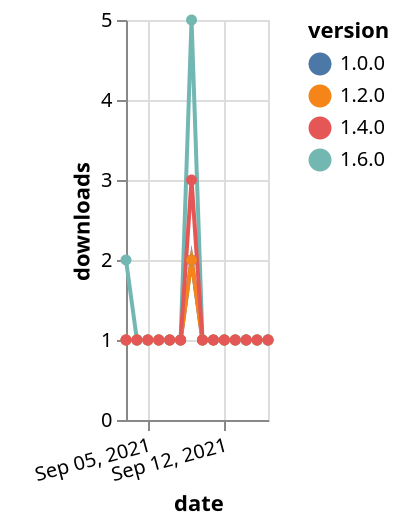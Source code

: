 {"$schema": "https://vega.github.io/schema/vega-lite/v5.json", "description": "A simple bar chart with embedded data.", "data": {"values": [{"date": "2021-09-03", "total": 116, "delta": 2, "version": "1.6.0"}, {"date": "2021-09-04", "total": 117, "delta": 1, "version": "1.6.0"}, {"date": "2021-09-05", "total": 118, "delta": 1, "version": "1.6.0"}, {"date": "2021-09-06", "total": 119, "delta": 1, "version": "1.6.0"}, {"date": "2021-09-07", "total": 120, "delta": 1, "version": "1.6.0"}, {"date": "2021-09-08", "total": 121, "delta": 1, "version": "1.6.0"}, {"date": "2021-09-09", "total": 126, "delta": 5, "version": "1.6.0"}, {"date": "2021-09-10", "total": 127, "delta": 1, "version": "1.6.0"}, {"date": "2021-09-11", "total": 128, "delta": 1, "version": "1.6.0"}, {"date": "2021-09-12", "total": 129, "delta": 1, "version": "1.6.0"}, {"date": "2021-09-13", "total": 130, "delta": 1, "version": "1.6.0"}, {"date": "2021-09-14", "total": 131, "delta": 1, "version": "1.6.0"}, {"date": "2021-09-15", "total": 132, "delta": 1, "version": "1.6.0"}, {"date": "2021-09-16", "total": 133, "delta": 1, "version": "1.6.0"}, {"date": "2021-09-03", "total": 172, "delta": 1, "version": "1.0.0"}, {"date": "2021-09-04", "total": 173, "delta": 1, "version": "1.0.0"}, {"date": "2021-09-05", "total": 174, "delta": 1, "version": "1.0.0"}, {"date": "2021-09-06", "total": 175, "delta": 1, "version": "1.0.0"}, {"date": "2021-09-07", "total": 176, "delta": 1, "version": "1.0.0"}, {"date": "2021-09-08", "total": 177, "delta": 1, "version": "1.0.0"}, {"date": "2021-09-09", "total": 179, "delta": 2, "version": "1.0.0"}, {"date": "2021-09-10", "total": 180, "delta": 1, "version": "1.0.0"}, {"date": "2021-09-11", "total": 181, "delta": 1, "version": "1.0.0"}, {"date": "2021-09-12", "total": 182, "delta": 1, "version": "1.0.0"}, {"date": "2021-09-13", "total": 183, "delta": 1, "version": "1.0.0"}, {"date": "2021-09-14", "total": 184, "delta": 1, "version": "1.0.0"}, {"date": "2021-09-15", "total": 185, "delta": 1, "version": "1.0.0"}, {"date": "2021-09-16", "total": 186, "delta": 1, "version": "1.0.0"}, {"date": "2021-09-03", "total": 145, "delta": 1, "version": "1.2.0"}, {"date": "2021-09-04", "total": 146, "delta": 1, "version": "1.2.0"}, {"date": "2021-09-05", "total": 147, "delta": 1, "version": "1.2.0"}, {"date": "2021-09-06", "total": 148, "delta": 1, "version": "1.2.0"}, {"date": "2021-09-07", "total": 149, "delta": 1, "version": "1.2.0"}, {"date": "2021-09-08", "total": 150, "delta": 1, "version": "1.2.0"}, {"date": "2021-09-09", "total": 152, "delta": 2, "version": "1.2.0"}, {"date": "2021-09-10", "total": 153, "delta": 1, "version": "1.2.0"}, {"date": "2021-09-11", "total": 154, "delta": 1, "version": "1.2.0"}, {"date": "2021-09-12", "total": 155, "delta": 1, "version": "1.2.0"}, {"date": "2021-09-13", "total": 156, "delta": 1, "version": "1.2.0"}, {"date": "2021-09-14", "total": 157, "delta": 1, "version": "1.2.0"}, {"date": "2021-09-15", "total": 158, "delta": 1, "version": "1.2.0"}, {"date": "2021-09-16", "total": 159, "delta": 1, "version": "1.2.0"}, {"date": "2021-09-03", "total": 180, "delta": 1, "version": "1.4.0"}, {"date": "2021-09-04", "total": 181, "delta": 1, "version": "1.4.0"}, {"date": "2021-09-05", "total": 182, "delta": 1, "version": "1.4.0"}, {"date": "2021-09-06", "total": 183, "delta": 1, "version": "1.4.0"}, {"date": "2021-09-07", "total": 184, "delta": 1, "version": "1.4.0"}, {"date": "2021-09-08", "total": 185, "delta": 1, "version": "1.4.0"}, {"date": "2021-09-09", "total": 188, "delta": 3, "version": "1.4.0"}, {"date": "2021-09-10", "total": 189, "delta": 1, "version": "1.4.0"}, {"date": "2021-09-11", "total": 190, "delta": 1, "version": "1.4.0"}, {"date": "2021-09-12", "total": 191, "delta": 1, "version": "1.4.0"}, {"date": "2021-09-13", "total": 192, "delta": 1, "version": "1.4.0"}, {"date": "2021-09-14", "total": 193, "delta": 1, "version": "1.4.0"}, {"date": "2021-09-15", "total": 194, "delta": 1, "version": "1.4.0"}, {"date": "2021-09-16", "total": 195, "delta": 1, "version": "1.4.0"}]}, "width": "container", "mark": {"type": "line", "point": {"filled": true}}, "encoding": {"x": {"field": "date", "type": "temporal", "timeUnit": "yearmonthdate", "title": "date", "axis": {"labelAngle": -15}}, "y": {"field": "delta", "type": "quantitative", "title": "downloads"}, "color": {"field": "version", "type": "nominal"}, "tooltip": {"field": "delta"}}}